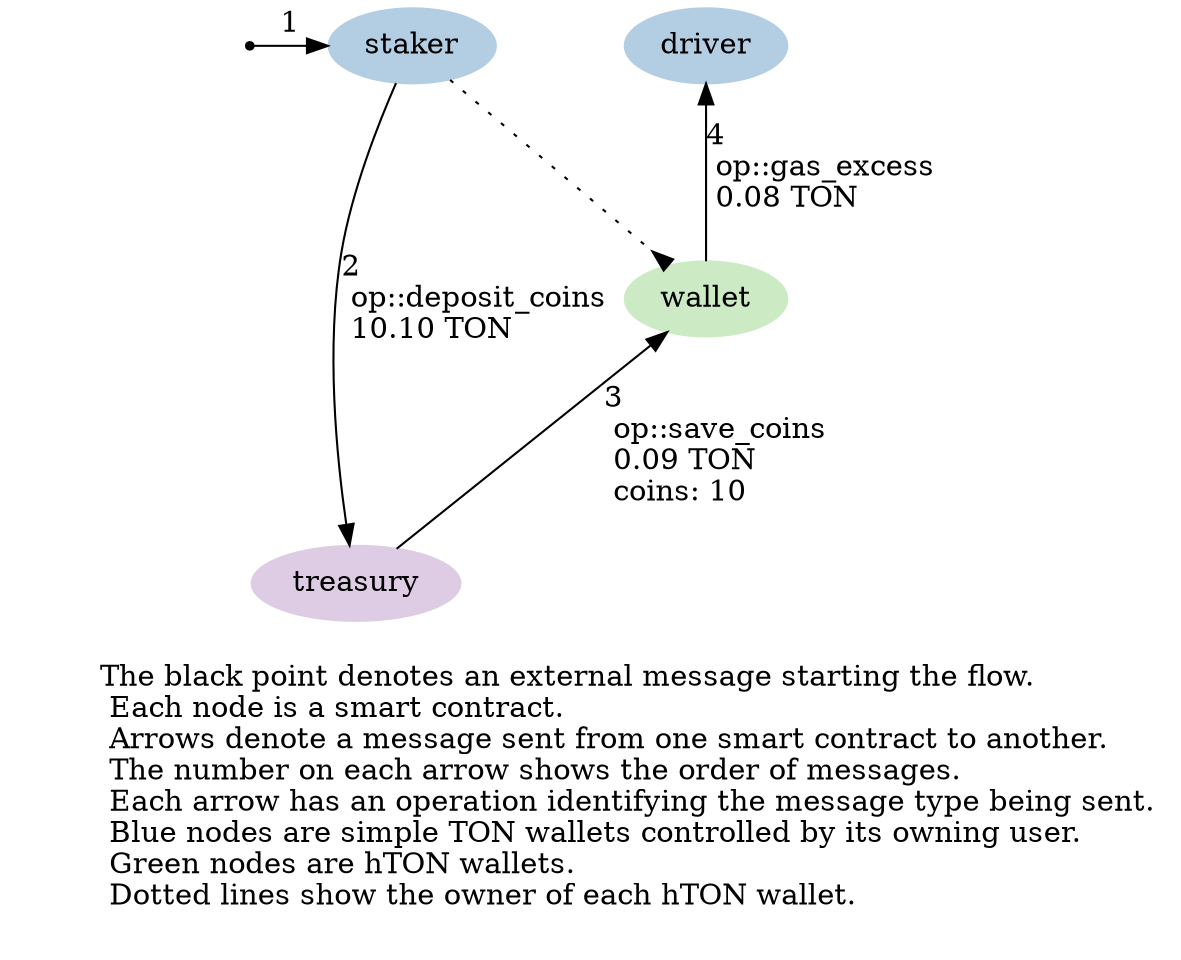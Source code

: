digraph {
    label="
        The black point denotes an external message starting the flow.\l \
        Each node is a smart contract.\l \
        Arrows denote a message sent from one smart contract to another.\l \
        The number on each arrow shows the order of messages.\l \
        Each arrow has an operation identifying the message type being sent.\l \
        Blue nodes are simple TON wallets controlled by its owning user.\l \
        Green nodes are hTON wallets.\l \
        Dotted lines show the owner of each hTON wallet.\l \
        "
    node [ colorscheme=pastel19 style=filled ]

    /* Entities */
    external [ shape=point ]
    staker, driver [ color=2 ]
    wallet [ color=3 ]
    treasury [ color=4 ]

    /* Relationships */
    staker -> wallet [ arrowhead=inv style=dotted ]
    external -> staker [ label="1" ]
    staker -> treasury [ label="2\l op::deposit_coins\l 10.10 TON\l" ]
    treasury -> wallet [ label="3\l op::save_coins\l 0.09 TON\l coins: 10\l" ]
    wallet -> driver [ label="4\l op::gas_excess\l 0.08 TON\l" ]

    /* Ranks */
    { rank=min external staker driver }
    { rank=max treasury }
}
